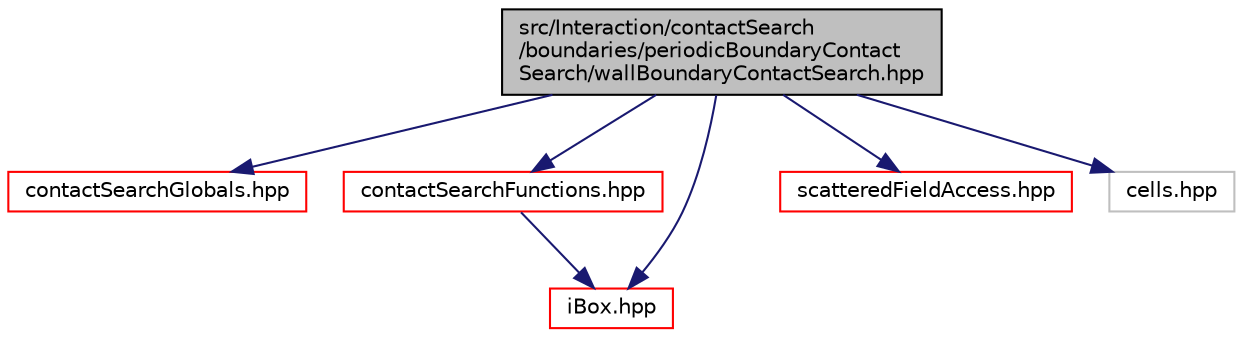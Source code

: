 digraph "src/Interaction/contactSearch/boundaries/periodicBoundaryContactSearch/wallBoundaryContactSearch.hpp"
{
 // LATEX_PDF_SIZE
  edge [fontname="Helvetica",fontsize="10",labelfontname="Helvetica",labelfontsize="10"];
  node [fontname="Helvetica",fontsize="10",shape=record];
  Node1 [label="src/Interaction/contactSearch\l/boundaries/periodicBoundaryContact\lSearch/wallBoundaryContactSearch.hpp",height=0.2,width=0.4,color="black", fillcolor="grey75", style="filled", fontcolor="black",tooltip=" "];
  Node1 -> Node2 [color="midnightblue",fontsize="10",style="solid",fontname="Helvetica"];
  Node2 [label="contactSearchGlobals.hpp",height=0.2,width=0.4,color="red", fillcolor="white", style="filled",URL="$contactSearchGlobals_8hpp.html",tooltip=" "];
  Node1 -> Node41 [color="midnightblue",fontsize="10",style="solid",fontname="Helvetica"];
  Node41 [label="contactSearchFunctions.hpp",height=0.2,width=0.4,color="red", fillcolor="white", style="filled",URL="$contactSearchFunctions_8hpp.html",tooltip=" "];
  Node41 -> Node42 [color="midnightblue",fontsize="10",style="solid",fontname="Helvetica"];
  Node42 [label="iBox.hpp",height=0.2,width=0.4,color="red", fillcolor="white", style="filled",URL="$iBox_8hpp.html",tooltip=" "];
  Node1 -> Node60 [color="midnightblue",fontsize="10",style="solid",fontname="Helvetica"];
  Node60 [label="scatteredFieldAccess.hpp",height=0.2,width=0.4,color="red", fillcolor="white", style="filled",URL="$scatteredFieldAccess_8hpp.html",tooltip=" "];
  Node1 -> Node42 [color="midnightblue",fontsize="10",style="solid",fontname="Helvetica"];
  Node1 -> Node82 [color="midnightblue",fontsize="10",style="solid",fontname="Helvetica"];
  Node82 [label="cells.hpp",height=0.2,width=0.4,color="grey75", fillcolor="white", style="filled",tooltip=" "];
}
